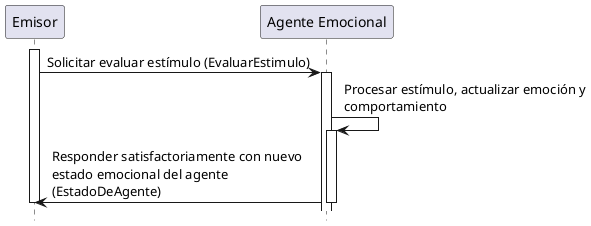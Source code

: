 @startuml

skinparam maxmessagesize 280
hide footbox

participant Emisor
participant "Agente Emocional" as AgentEmocional

activate Emisor

Emisor -> AgentEmocional: Solicitar evaluar estímulo (EvaluarEstimulo)

activate AgentEmocional

AgentEmocional -> AgentEmocional: Procesar estímulo, actualizar emoción y comportamiento

activate AgentEmocional

AgentEmocional -> Emisor: Responder satisfactoriamente con nuevo estado emocional del agente (EstadoDeAgente)

deactivate AgentEmocional

deactivate Emisor

@enduml
